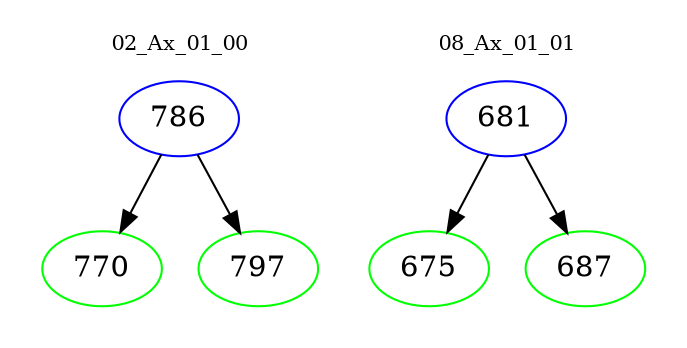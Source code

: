 digraph{
subgraph cluster_0 {
color = white
label = "02_Ax_01_00";
fontsize=10;
T0_786 [label="786", color="blue"]
T0_786 -> T0_770 [color="black"]
T0_770 [label="770", color="green"]
T0_786 -> T0_797 [color="black"]
T0_797 [label="797", color="green"]
}
subgraph cluster_1 {
color = white
label = "08_Ax_01_01";
fontsize=10;
T1_681 [label="681", color="blue"]
T1_681 -> T1_675 [color="black"]
T1_675 [label="675", color="green"]
T1_681 -> T1_687 [color="black"]
T1_687 [label="687", color="green"]
}
}
